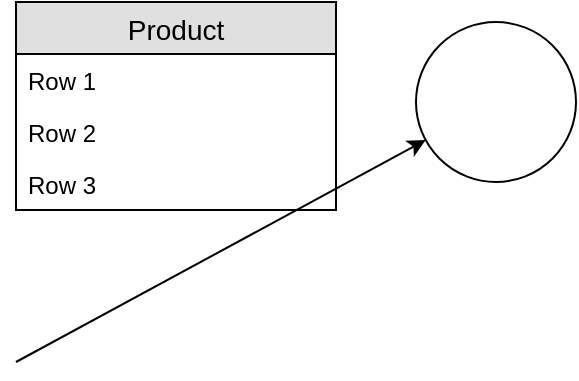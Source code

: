 <mxfile version="11.0.5" type="github"><diagram id="mUJA2eE-bl7BdVF1dxqz" name="Page-1"><mxGraphModel dx="1038" dy="500" grid="1" gridSize="10" guides="1" tooltips="1" connect="1" arrows="1" fold="1" page="1" pageScale="1" pageWidth="850" pageHeight="1100" math="0" shadow="0"><root><mxCell id="0"/><mxCell id="1" parent="0"/><mxCell id="OvzCRQbZn4sUCQwpcwty-1" value="Product" style="swimlane;fontStyle=0;childLayout=stackLayout;horizontal=1;startSize=26;fillColor=#e0e0e0;horizontalStack=0;resizeParent=1;resizeParentMax=0;resizeLast=0;collapsible=1;marginBottom=0;swimlaneFillColor=#ffffff;align=center;fontSize=14;" parent="1" vertex="1"><mxGeometry x="20" y="20" width="160" height="104" as="geometry"/></mxCell><mxCell id="OvzCRQbZn4sUCQwpcwty-2" value="Row 1" style="text;strokeColor=none;fillColor=none;spacingLeft=4;spacingRight=4;overflow=hidden;rotatable=0;points=[[0,0.5],[1,0.5]];portConstraint=eastwest;fontSize=12;" parent="OvzCRQbZn4sUCQwpcwty-1" vertex="1"><mxGeometry y="26" width="160" height="26" as="geometry"/></mxCell><mxCell id="OvzCRQbZn4sUCQwpcwty-3" value="Row 2" style="text;strokeColor=none;fillColor=none;spacingLeft=4;spacingRight=4;overflow=hidden;rotatable=0;points=[[0,0.5],[1,0.5]];portConstraint=eastwest;fontSize=12;" parent="OvzCRQbZn4sUCQwpcwty-1" vertex="1"><mxGeometry y="52" width="160" height="26" as="geometry"/></mxCell><mxCell id="OvzCRQbZn4sUCQwpcwty-4" value="Row 3" style="text;strokeColor=none;fillColor=none;spacingLeft=4;spacingRight=4;overflow=hidden;rotatable=0;points=[[0,0.5],[1,0.5]];portConstraint=eastwest;fontSize=12;" parent="OvzCRQbZn4sUCQwpcwty-1" vertex="1"><mxGeometry y="78" width="160" height="26" as="geometry"/></mxCell><mxCell id="41sayHy1b3hBQfIZHgC8-2" value="" style="endArrow=classic;html=1;" edge="1" parent="1" target="41sayHy1b3hBQfIZHgC8-3"><mxGeometry width="50" height="50" relative="1" as="geometry"><mxPoint x="20" y="200" as="sourcePoint"/><mxPoint x="70" y="150" as="targetPoint"/></mxGeometry></mxCell><mxCell id="41sayHy1b3hBQfIZHgC8-3" value="" style="ellipse;whiteSpace=wrap;html=1;aspect=fixed;" vertex="1" parent="1"><mxGeometry x="220" y="30" width="80" height="80" as="geometry"/></mxCell></root></mxGraphModel></diagram></mxfile>